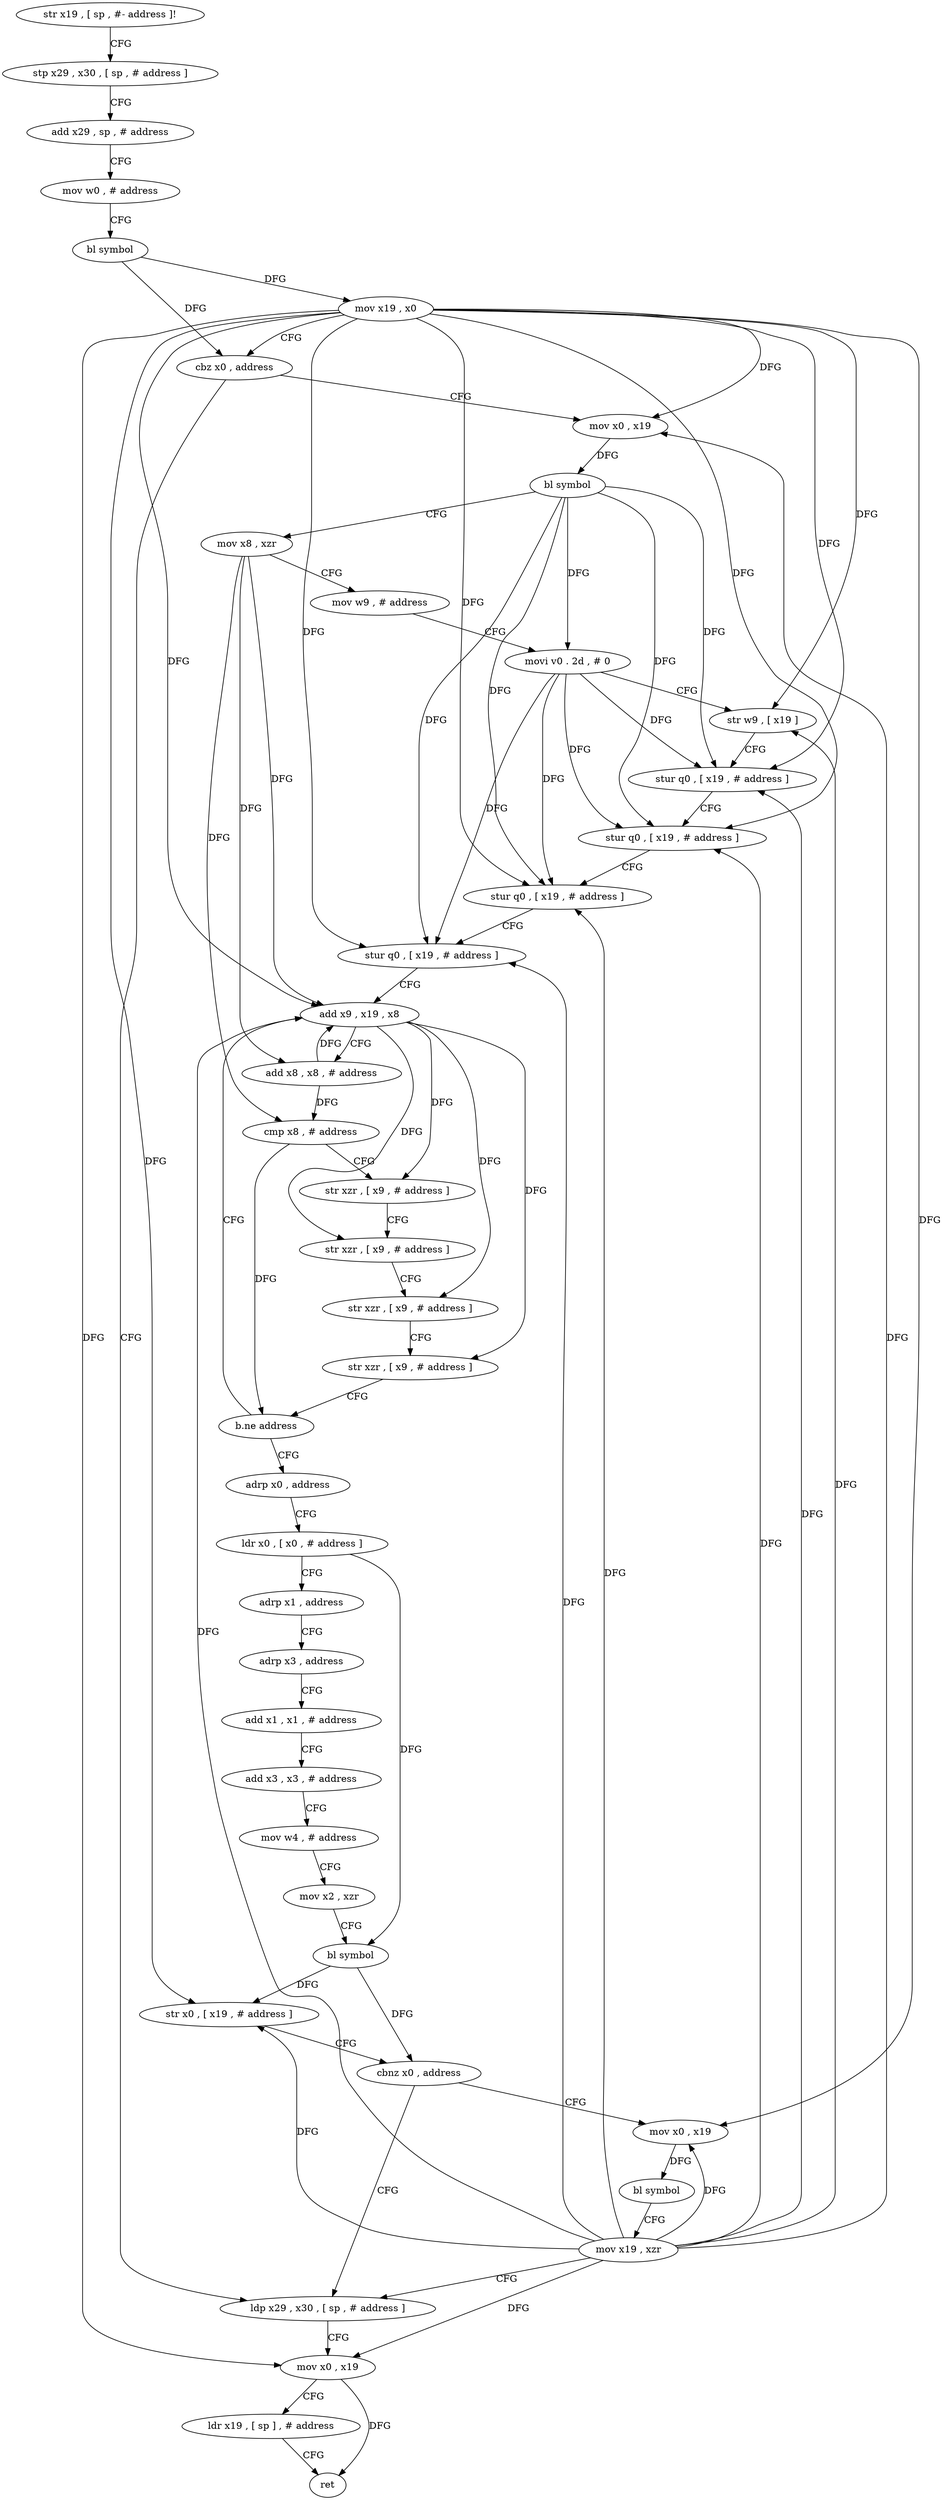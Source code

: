 digraph "func" {
"69588" [label = "str x19 , [ sp , #- address ]!" ]
"69592" [label = "stp x29 , x30 , [ sp , # address ]" ]
"69596" [label = "add x29 , sp , # address" ]
"69600" [label = "mov w0 , # address" ]
"69604" [label = "bl symbol" ]
"69608" [label = "mov x19 , x0" ]
"69612" [label = "cbz x0 , address" ]
"69744" [label = "ldp x29 , x30 , [ sp , # address ]" ]
"69616" [label = "mov x0 , x19" ]
"69748" [label = "mov x0 , x19" ]
"69752" [label = "ldr x19 , [ sp ] , # address" ]
"69756" [label = "ret" ]
"69620" [label = "bl symbol" ]
"69624" [label = "mov x8 , xzr" ]
"69628" [label = "mov w9 , # address" ]
"69632" [label = "movi v0 . 2d , # 0" ]
"69636" [label = "str w9 , [ x19 ]" ]
"69640" [label = "stur q0 , [ x19 , # address ]" ]
"69644" [label = "stur q0 , [ x19 , # address ]" ]
"69648" [label = "stur q0 , [ x19 , # address ]" ]
"69652" [label = "stur q0 , [ x19 , # address ]" ]
"69656" [label = "add x9 , x19 , x8" ]
"69660" [label = "add x8 , x8 , # address" ]
"69664" [label = "cmp x8 , # address" ]
"69668" [label = "str xzr , [ x9 , # address ]" ]
"69672" [label = "str xzr , [ x9 , # address ]" ]
"69676" [label = "str xzr , [ x9 , # address ]" ]
"69680" [label = "str xzr , [ x9 , # address ]" ]
"69684" [label = "b.ne address" ]
"69688" [label = "adrp x0 , address" ]
"69692" [label = "ldr x0 , [ x0 , # address ]" ]
"69696" [label = "adrp x1 , address" ]
"69700" [label = "adrp x3 , address" ]
"69704" [label = "add x1 , x1 , # address" ]
"69708" [label = "add x3 , x3 , # address" ]
"69712" [label = "mov w4 , # address" ]
"69716" [label = "mov x2 , xzr" ]
"69720" [label = "bl symbol" ]
"69724" [label = "str x0 , [ x19 , # address ]" ]
"69728" [label = "cbnz x0 , address" ]
"69732" [label = "mov x0 , x19" ]
"69736" [label = "bl symbol" ]
"69740" [label = "mov x19 , xzr" ]
"69588" -> "69592" [ label = "CFG" ]
"69592" -> "69596" [ label = "CFG" ]
"69596" -> "69600" [ label = "CFG" ]
"69600" -> "69604" [ label = "CFG" ]
"69604" -> "69608" [ label = "DFG" ]
"69604" -> "69612" [ label = "DFG" ]
"69608" -> "69612" [ label = "CFG" ]
"69608" -> "69748" [ label = "DFG" ]
"69608" -> "69616" [ label = "DFG" ]
"69608" -> "69636" [ label = "DFG" ]
"69608" -> "69640" [ label = "DFG" ]
"69608" -> "69644" [ label = "DFG" ]
"69608" -> "69648" [ label = "DFG" ]
"69608" -> "69652" [ label = "DFG" ]
"69608" -> "69656" [ label = "DFG" ]
"69608" -> "69724" [ label = "DFG" ]
"69608" -> "69732" [ label = "DFG" ]
"69612" -> "69744" [ label = "CFG" ]
"69612" -> "69616" [ label = "CFG" ]
"69744" -> "69748" [ label = "CFG" ]
"69616" -> "69620" [ label = "DFG" ]
"69748" -> "69752" [ label = "CFG" ]
"69748" -> "69756" [ label = "DFG" ]
"69752" -> "69756" [ label = "CFG" ]
"69620" -> "69624" [ label = "CFG" ]
"69620" -> "69632" [ label = "DFG" ]
"69620" -> "69640" [ label = "DFG" ]
"69620" -> "69644" [ label = "DFG" ]
"69620" -> "69648" [ label = "DFG" ]
"69620" -> "69652" [ label = "DFG" ]
"69624" -> "69628" [ label = "CFG" ]
"69624" -> "69656" [ label = "DFG" ]
"69624" -> "69660" [ label = "DFG" ]
"69624" -> "69664" [ label = "DFG" ]
"69628" -> "69632" [ label = "CFG" ]
"69632" -> "69636" [ label = "CFG" ]
"69632" -> "69640" [ label = "DFG" ]
"69632" -> "69644" [ label = "DFG" ]
"69632" -> "69648" [ label = "DFG" ]
"69632" -> "69652" [ label = "DFG" ]
"69636" -> "69640" [ label = "CFG" ]
"69640" -> "69644" [ label = "CFG" ]
"69644" -> "69648" [ label = "CFG" ]
"69648" -> "69652" [ label = "CFG" ]
"69652" -> "69656" [ label = "CFG" ]
"69656" -> "69660" [ label = "CFG" ]
"69656" -> "69668" [ label = "DFG" ]
"69656" -> "69672" [ label = "DFG" ]
"69656" -> "69676" [ label = "DFG" ]
"69656" -> "69680" [ label = "DFG" ]
"69660" -> "69664" [ label = "DFG" ]
"69660" -> "69656" [ label = "DFG" ]
"69664" -> "69668" [ label = "CFG" ]
"69664" -> "69684" [ label = "DFG" ]
"69668" -> "69672" [ label = "CFG" ]
"69672" -> "69676" [ label = "CFG" ]
"69676" -> "69680" [ label = "CFG" ]
"69680" -> "69684" [ label = "CFG" ]
"69684" -> "69656" [ label = "CFG" ]
"69684" -> "69688" [ label = "CFG" ]
"69688" -> "69692" [ label = "CFG" ]
"69692" -> "69696" [ label = "CFG" ]
"69692" -> "69720" [ label = "DFG" ]
"69696" -> "69700" [ label = "CFG" ]
"69700" -> "69704" [ label = "CFG" ]
"69704" -> "69708" [ label = "CFG" ]
"69708" -> "69712" [ label = "CFG" ]
"69712" -> "69716" [ label = "CFG" ]
"69716" -> "69720" [ label = "CFG" ]
"69720" -> "69724" [ label = "DFG" ]
"69720" -> "69728" [ label = "DFG" ]
"69724" -> "69728" [ label = "CFG" ]
"69728" -> "69744" [ label = "CFG" ]
"69728" -> "69732" [ label = "CFG" ]
"69732" -> "69736" [ label = "DFG" ]
"69736" -> "69740" [ label = "CFG" ]
"69740" -> "69744" [ label = "CFG" ]
"69740" -> "69748" [ label = "DFG" ]
"69740" -> "69616" [ label = "DFG" ]
"69740" -> "69636" [ label = "DFG" ]
"69740" -> "69732" [ label = "DFG" ]
"69740" -> "69640" [ label = "DFG" ]
"69740" -> "69644" [ label = "DFG" ]
"69740" -> "69648" [ label = "DFG" ]
"69740" -> "69652" [ label = "DFG" ]
"69740" -> "69656" [ label = "DFG" ]
"69740" -> "69724" [ label = "DFG" ]
}
